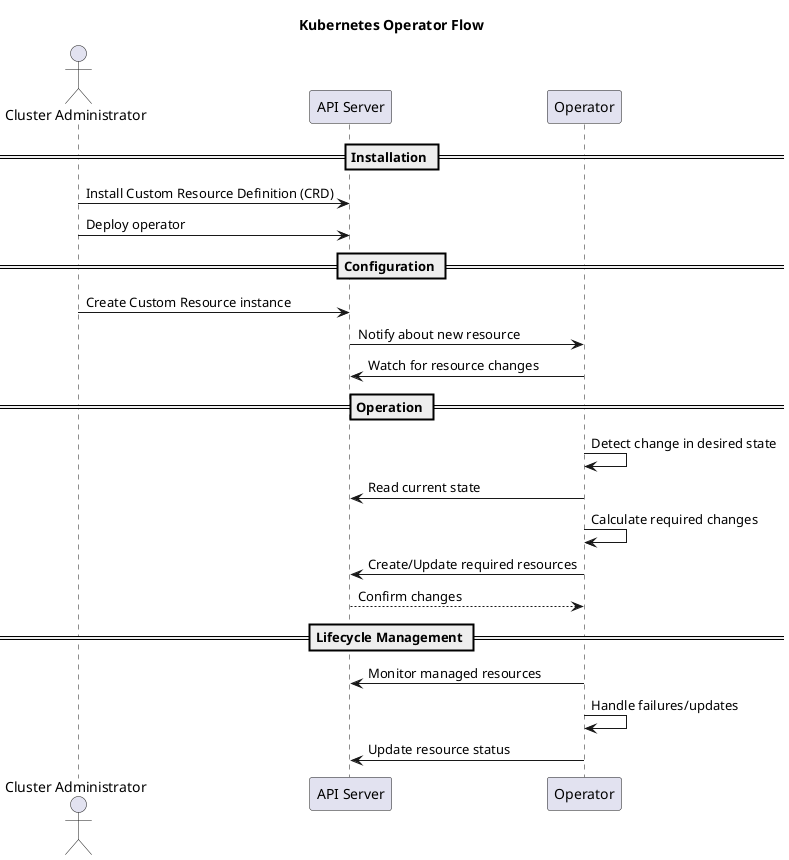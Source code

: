@startuml
title Kubernetes Operator Flow

actor "Cluster Administrator" as admin
participant "API Server" as api
participant "Operator" as operator

== Installation ==
admin -> api: Install Custom Resource Definition (CRD)
admin -> api: Deploy operator

== Configuration ==
admin -> api: Create Custom Resource instance
api -> operator: Notify about new resource
operator -> api: Watch for resource changes

== Operation ==
operator -> operator: Detect change in desired state
operator -> api: Read current state
operator -> operator: Calculate required changes
operator -> api: Create/Update required resources
api --> operator: Confirm changes

== Lifecycle Management ==
operator -> api: Monitor managed resources
operator -> operator: Handle failures/updates
operator -> api: Update resource status

@enduml